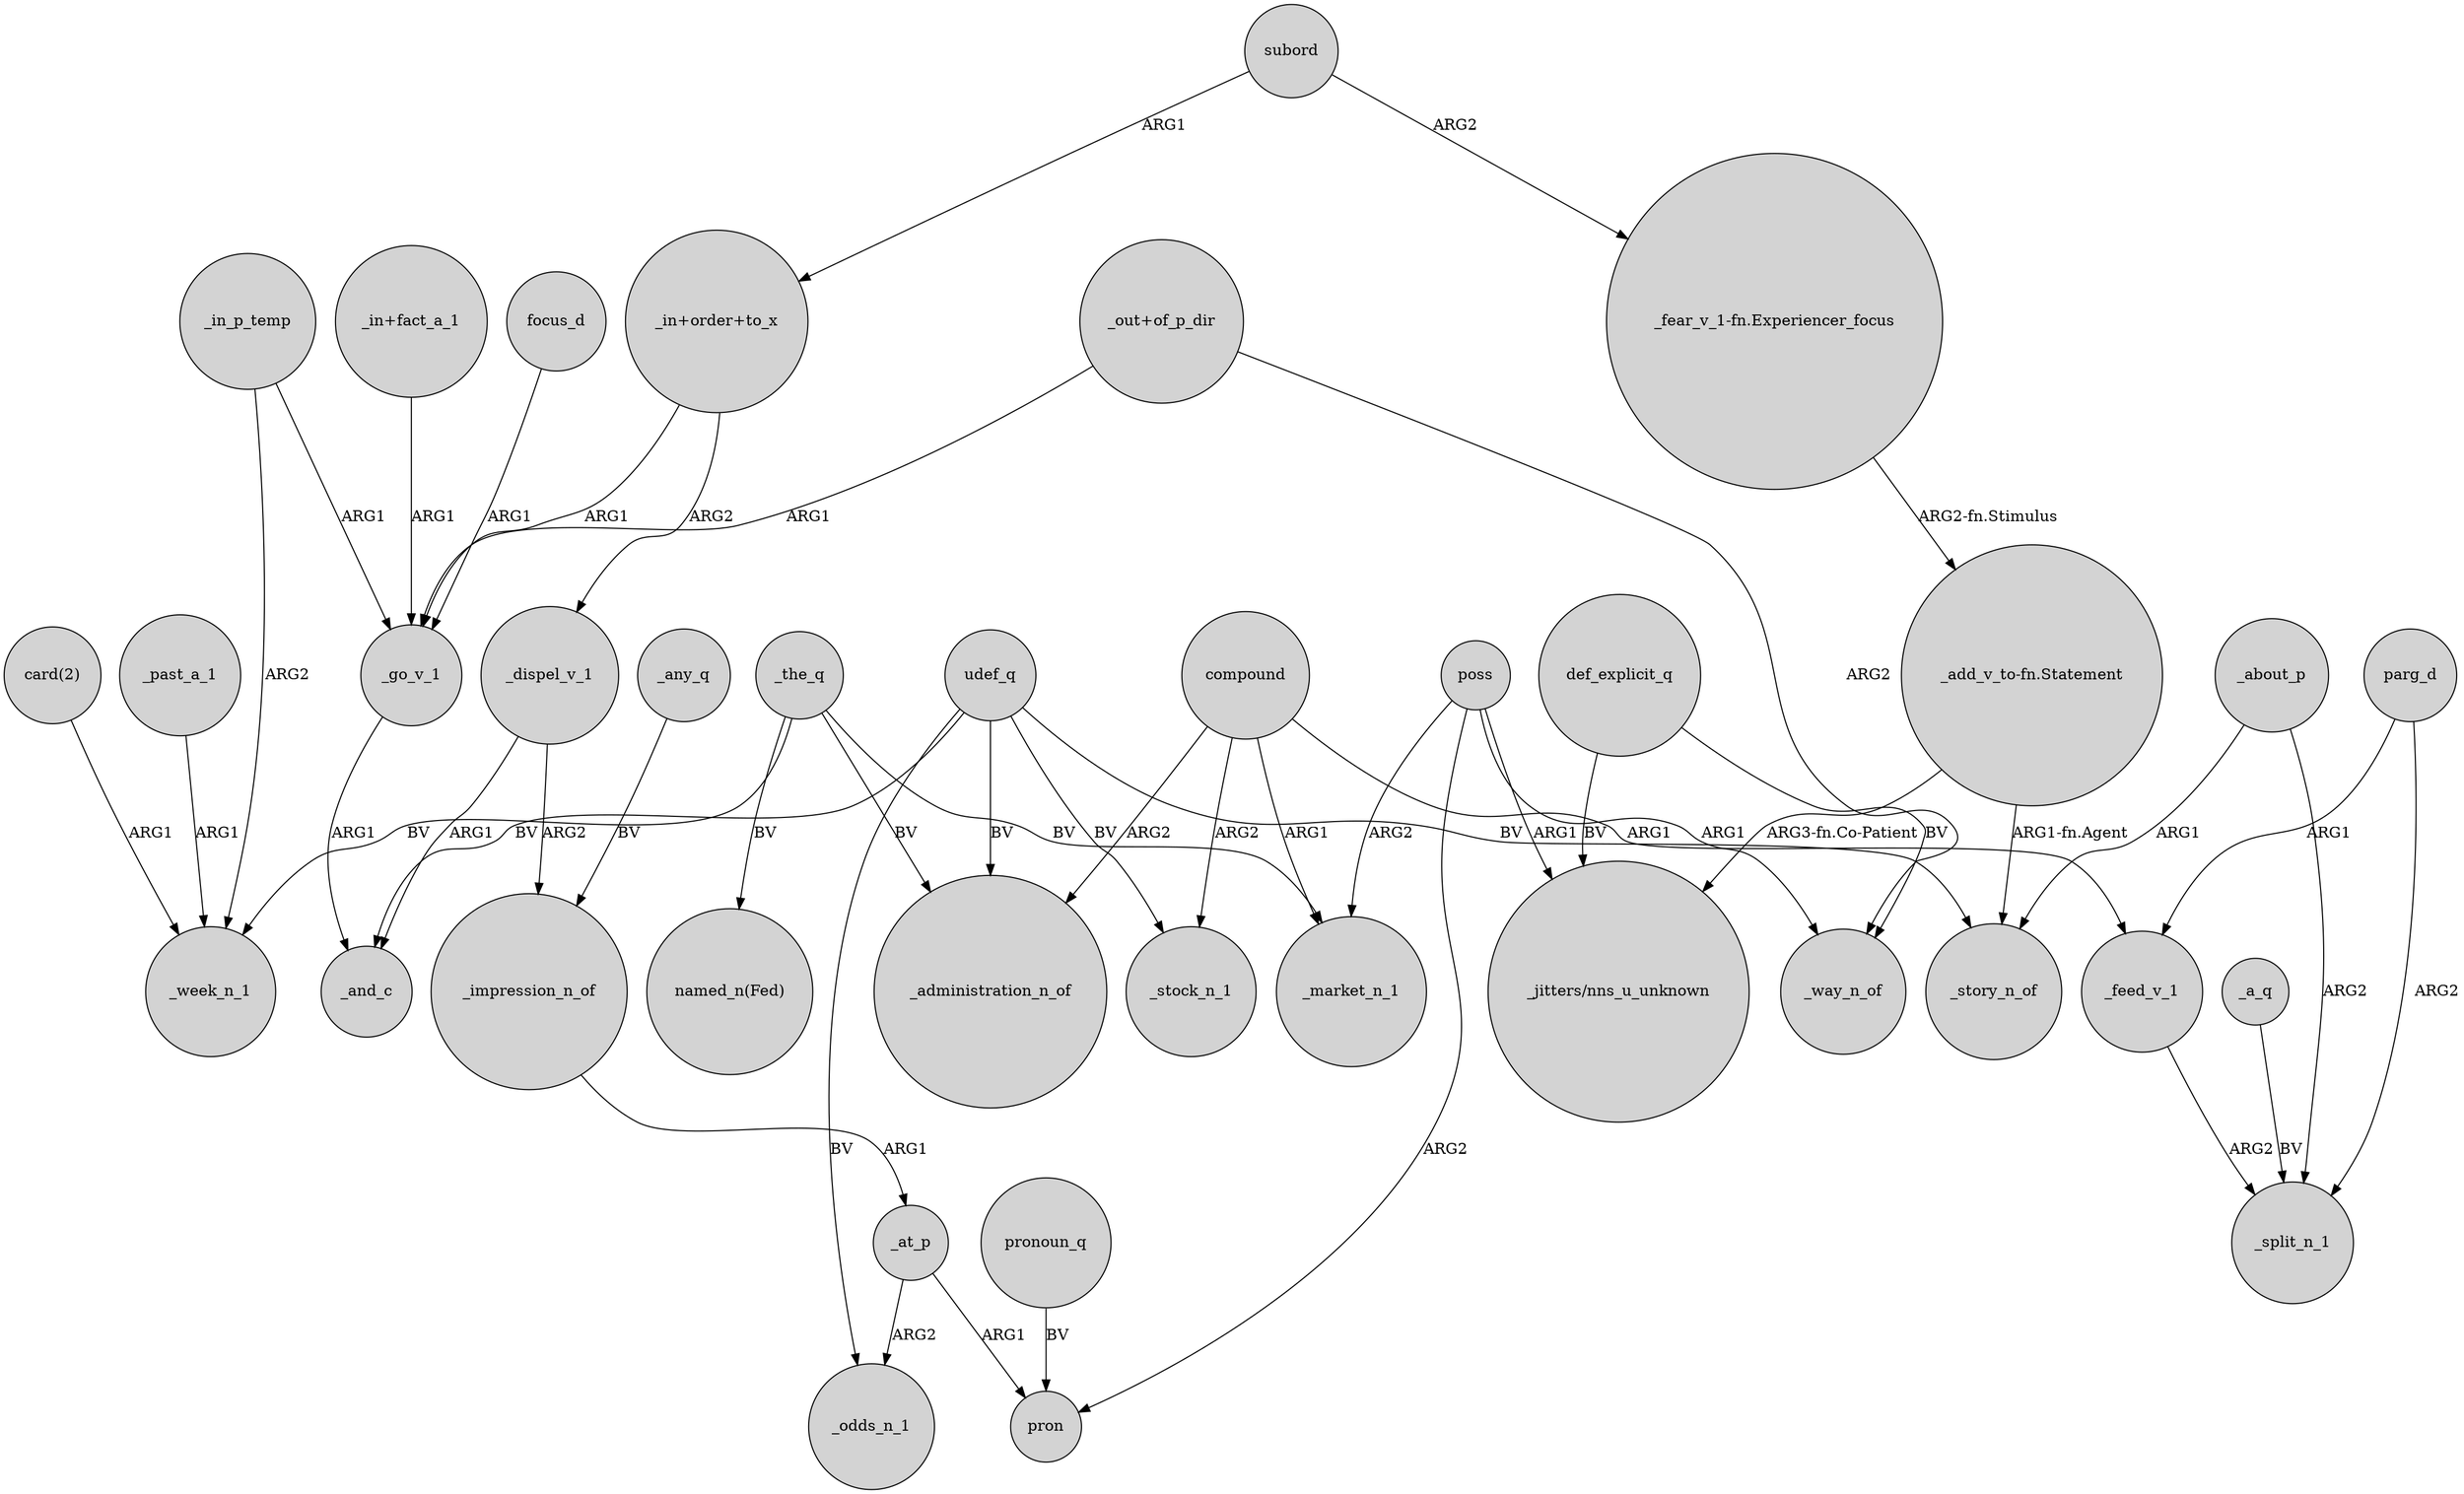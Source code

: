 digraph {
	node [shape=circle style=filled]
	udef_q -> _administration_n_of [label=BV]
	udef_q -> _odds_n_1 [label=BV]
	_the_q -> "named_n(Fed)" [label=BV]
	"_in+order+to_x" -> _dispel_v_1 [label=ARG2]
	_about_p -> _story_n_of [label=ARG1]
	poss -> pron [label=ARG2]
	focus_d -> _go_v_1 [label=ARG1]
	_past_a_1 -> _week_n_1 [label=ARG1]
	_at_p -> _odds_n_1 [label=ARG2]
	subord -> "_in+order+to_x" [label=ARG1]
	parg_d -> _split_n_1 [label=ARG2]
	"_fear_v_1-fn.Experiencer_focus" -> "_add_v_to-fn.Statement" [label="ARG2-fn.Stimulus"]
	udef_q -> _story_n_of [label=BV]
	_in_p_temp -> _go_v_1 [label=ARG1]
	poss -> _way_n_of [label=ARG1]
	_a_q -> _split_n_1 [label=BV]
	"_add_v_to-fn.Statement" -> "_jitters/nns_u_unknown" [label="ARG3-fn.Co-Patient"]
	_in_p_temp -> _week_n_1 [label=ARG2]
	compound -> _administration_n_of [label=ARG2]
	_go_v_1 -> _and_c [label=ARG1]
	def_explicit_q -> "_jitters/nns_u_unknown" [label=BV]
	"card(2)" -> _week_n_1 [label=ARG1]
	_dispel_v_1 -> _and_c [label=ARG1]
	_dispel_v_1 -> _impression_n_of [label=ARG2]
	_at_p -> pron [label=ARG1]
	compound -> _stock_n_1 [label=ARG2]
	"_in+fact_a_1" -> _go_v_1 [label=ARG1]
	_feed_v_1 -> _split_n_1 [label=ARG2]
	pronoun_q -> pron [label=BV]
	parg_d -> _feed_v_1 [label=ARG1]
	"_out+of_p_dir" -> _way_n_of [label=ARG2]
	def_explicit_q -> _way_n_of [label=BV]
	udef_q -> _stock_n_1 [label=BV]
	"_in+order+to_x" -> _go_v_1 [label=ARG1]
	poss -> _market_n_1 [label=ARG2]
	"_out+of_p_dir" -> _go_v_1 [label=ARG1]
	_the_q -> _week_n_1 [label=BV]
	_any_q -> _impression_n_of [label=BV]
	_about_p -> _split_n_1 [label=ARG2]
	compound -> _market_n_1 [label=ARG1]
	poss -> "_jitters/nns_u_unknown" [label=ARG1]
	_the_q -> _administration_n_of [label=BV]
	_the_q -> _market_n_1 [label=BV]
	udef_q -> _and_c [label=BV]
	"_add_v_to-fn.Statement" -> _story_n_of [label="ARG1-fn.Agent"]
	subord -> "_fear_v_1-fn.Experiencer_focus" [label=ARG2]
	compound -> _feed_v_1 [label=ARG1]
	_impression_n_of -> _at_p [label=ARG1]
}
